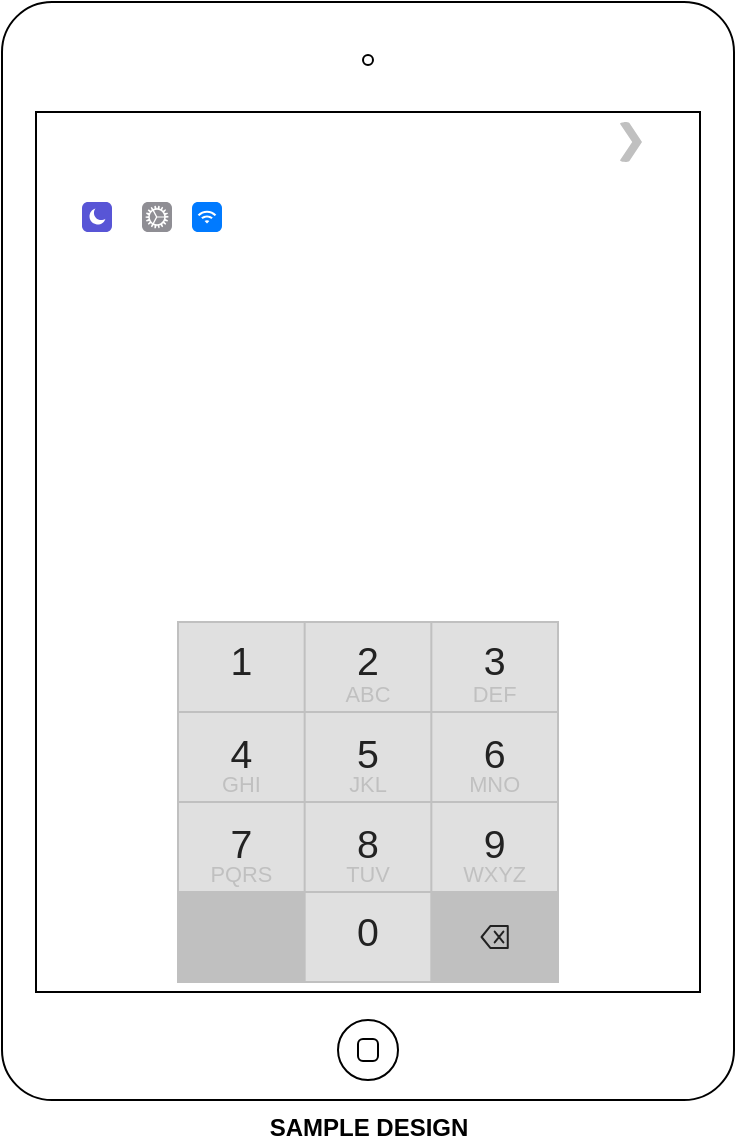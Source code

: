 <mxfile version="24.8.8">
  <diagram name="Page-1" id="HDDChH64dE_i6a7Fmp-n">
    <mxGraphModel dx="1222" dy="910" grid="1" gridSize="10" guides="1" tooltips="1" connect="1" arrows="1" fold="1" page="1" pageScale="1" pageWidth="850" pageHeight="1100" math="0" shadow="0">
      <root>
        <mxCell id="0" />
        <mxCell id="1" parent="0" />
        <mxCell id="zHokV41yqwj8Vk23rjWx-1" value="" style="whiteSpace=wrap;html=1;aspect=fixed;rounded=0;" vertex="1" parent="1">
          <mxGeometry x="200" y="320" width="70" height="70" as="geometry" />
        </mxCell>
        <mxCell id="zHokV41yqwj8Vk23rjWx-2" value="" style="endArrow=classic;html=1;rounded=0;exitX=1;exitY=0.5;exitDx=0;exitDy=0;" edge="1" parent="1" source="zHokV41yqwj8Vk23rjWx-1">
          <mxGeometry width="50" height="50" relative="1" as="geometry">
            <mxPoint x="290" y="370" as="sourcePoint" />
            <mxPoint x="330" y="360" as="targetPoint" />
            <Array as="points">
              <mxPoint x="310" y="350" />
            </Array>
          </mxGeometry>
        </mxCell>
        <mxCell id="zHokV41yqwj8Vk23rjWx-4" value="SAMPLE DESIGN" style="html=1;verticalLabelPosition=bottom;labelBackgroundColor=#ffffff;verticalAlign=top;shadow=0;dashed=0;strokeWidth=1;shape=mxgraph.ios7.misc.ipad7inch;fontStyle=1;rounded=0;" vertex="1" parent="1">
          <mxGeometry x="90" y="120" width="366" height="549" as="geometry" />
        </mxCell>
        <mxCell id="zHokV41yqwj8Vk23rjWx-5" value="" style="html=1;strokeWidth=1;shadow=0;dashed=0;shape=mxgraph.ios7.misc.night;fillColor=#5855D6;strokeColor=none;buttonText=;strokeColor2=#222222;fontColor=#222222;fontSize=8;verticalLabelPosition=bottom;verticalAlign=top;align=center;rounded=0;" vertex="1" parent="1">
          <mxGeometry x="130" y="220" width="15" height="15" as="geometry" />
        </mxCell>
        <mxCell id="zHokV41yqwj8Vk23rjWx-6" value="" style="html=1;verticalLabelPosition=bottom;labelBackgroundColor=#ffffff;verticalAlign=top;shadow=0;dashed=0;strokeWidth=2;shape=mxgraph.ios7.misc.number_pad;strokeWidth=1;rounded=0;" vertex="1" parent="1">
          <mxGeometry x="178" y="430" width="190" height="180" as="geometry" />
        </mxCell>
        <mxCell id="zHokV41yqwj8Vk23rjWx-8" value="" style="html=1;verticalLabelPosition=bottom;labelBackgroundColor=#ffffff;verticalAlign=top;shadow=0;dashed=0;strokeWidth=2;shape=mxgraph.ios7.misc.expand;fillColor=#c0c0c0;direction=south;rounded=0;" vertex="1" parent="1">
          <mxGeometry x="399" y="180" width="11" height="20" as="geometry" />
        </mxCell>
        <mxCell id="zHokV41yqwj8Vk23rjWx-9" value="" style="html=1;strokeWidth=1;shadow=0;dashed=0;shape=mxgraph.ios7.misc.settings;fillColor=#8F8E94;strokeColor=none;buttonText=;strokeColor2=#222222;fontColor=#222222;fontSize=8;verticalLabelPosition=bottom;verticalAlign=top;align=center;rounded=0;" vertex="1" parent="1">
          <mxGeometry x="160" y="220" width="15" height="15" as="geometry" />
        </mxCell>
        <mxCell id="zHokV41yqwj8Vk23rjWx-10" value="" style="html=1;strokeWidth=1;shadow=0;dashed=0;shape=mxgraph.ios7.misc.wifi;fillColor=#007AFF;strokeColor=none;buttonText=;strokeColor2=#222222;fontColor=#222222;fontSize=8;verticalLabelPosition=bottom;verticalAlign=top;align=center;rounded=0;" vertex="1" parent="1">
          <mxGeometry x="185" y="220" width="15" height="15" as="geometry" />
        </mxCell>
      </root>
    </mxGraphModel>
  </diagram>
</mxfile>
